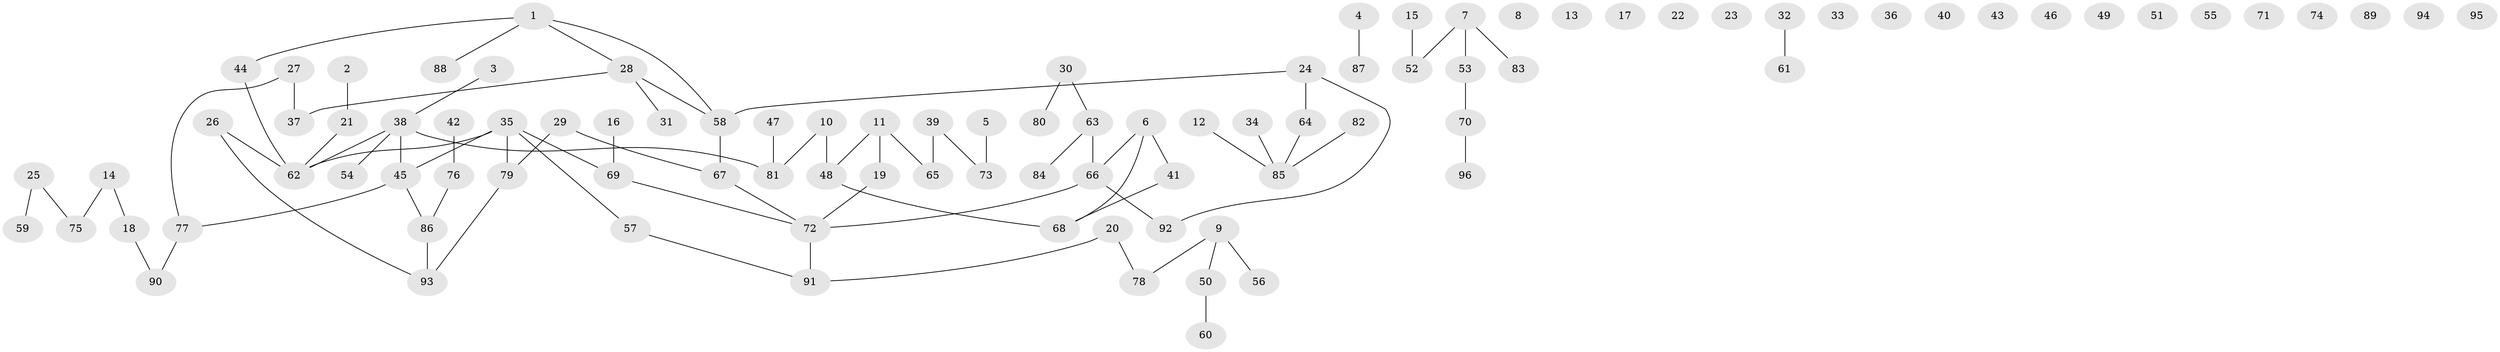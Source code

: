 // coarse degree distribution, {1: 0.26865671641791045, 0: 0.26865671641791045, 2: 0.26865671641791045, 3: 0.08955223880597014, 5: 0.05970149253731343, 4: 0.029850746268656716, 6: 0.014925373134328358}
// Generated by graph-tools (version 1.1) at 2025/43/03/04/25 21:43:10]
// undirected, 96 vertices, 86 edges
graph export_dot {
graph [start="1"]
  node [color=gray90,style=filled];
  1;
  2;
  3;
  4;
  5;
  6;
  7;
  8;
  9;
  10;
  11;
  12;
  13;
  14;
  15;
  16;
  17;
  18;
  19;
  20;
  21;
  22;
  23;
  24;
  25;
  26;
  27;
  28;
  29;
  30;
  31;
  32;
  33;
  34;
  35;
  36;
  37;
  38;
  39;
  40;
  41;
  42;
  43;
  44;
  45;
  46;
  47;
  48;
  49;
  50;
  51;
  52;
  53;
  54;
  55;
  56;
  57;
  58;
  59;
  60;
  61;
  62;
  63;
  64;
  65;
  66;
  67;
  68;
  69;
  70;
  71;
  72;
  73;
  74;
  75;
  76;
  77;
  78;
  79;
  80;
  81;
  82;
  83;
  84;
  85;
  86;
  87;
  88;
  89;
  90;
  91;
  92;
  93;
  94;
  95;
  96;
  1 -- 28;
  1 -- 44;
  1 -- 58;
  1 -- 88;
  2 -- 21;
  3 -- 38;
  4 -- 87;
  5 -- 73;
  6 -- 41;
  6 -- 66;
  6 -- 68;
  7 -- 52;
  7 -- 53;
  7 -- 83;
  9 -- 50;
  9 -- 56;
  9 -- 78;
  10 -- 48;
  10 -- 81;
  11 -- 19;
  11 -- 48;
  11 -- 65;
  12 -- 85;
  14 -- 18;
  14 -- 75;
  15 -- 52;
  16 -- 69;
  18 -- 90;
  19 -- 72;
  20 -- 78;
  20 -- 91;
  21 -- 62;
  24 -- 58;
  24 -- 64;
  24 -- 92;
  25 -- 59;
  25 -- 75;
  26 -- 62;
  26 -- 93;
  27 -- 37;
  27 -- 77;
  28 -- 31;
  28 -- 37;
  28 -- 58;
  29 -- 67;
  29 -- 79;
  30 -- 63;
  30 -- 80;
  32 -- 61;
  34 -- 85;
  35 -- 45;
  35 -- 57;
  35 -- 62;
  35 -- 69;
  35 -- 79;
  38 -- 45;
  38 -- 54;
  38 -- 62;
  38 -- 81;
  39 -- 65;
  39 -- 73;
  41 -- 68;
  42 -- 76;
  44 -- 62;
  45 -- 77;
  45 -- 86;
  47 -- 81;
  48 -- 68;
  50 -- 60;
  53 -- 70;
  57 -- 91;
  58 -- 67;
  63 -- 66;
  63 -- 84;
  64 -- 85;
  66 -- 72;
  66 -- 92;
  67 -- 72;
  69 -- 72;
  70 -- 96;
  72 -- 91;
  76 -- 86;
  77 -- 90;
  79 -- 93;
  82 -- 85;
  86 -- 93;
}
